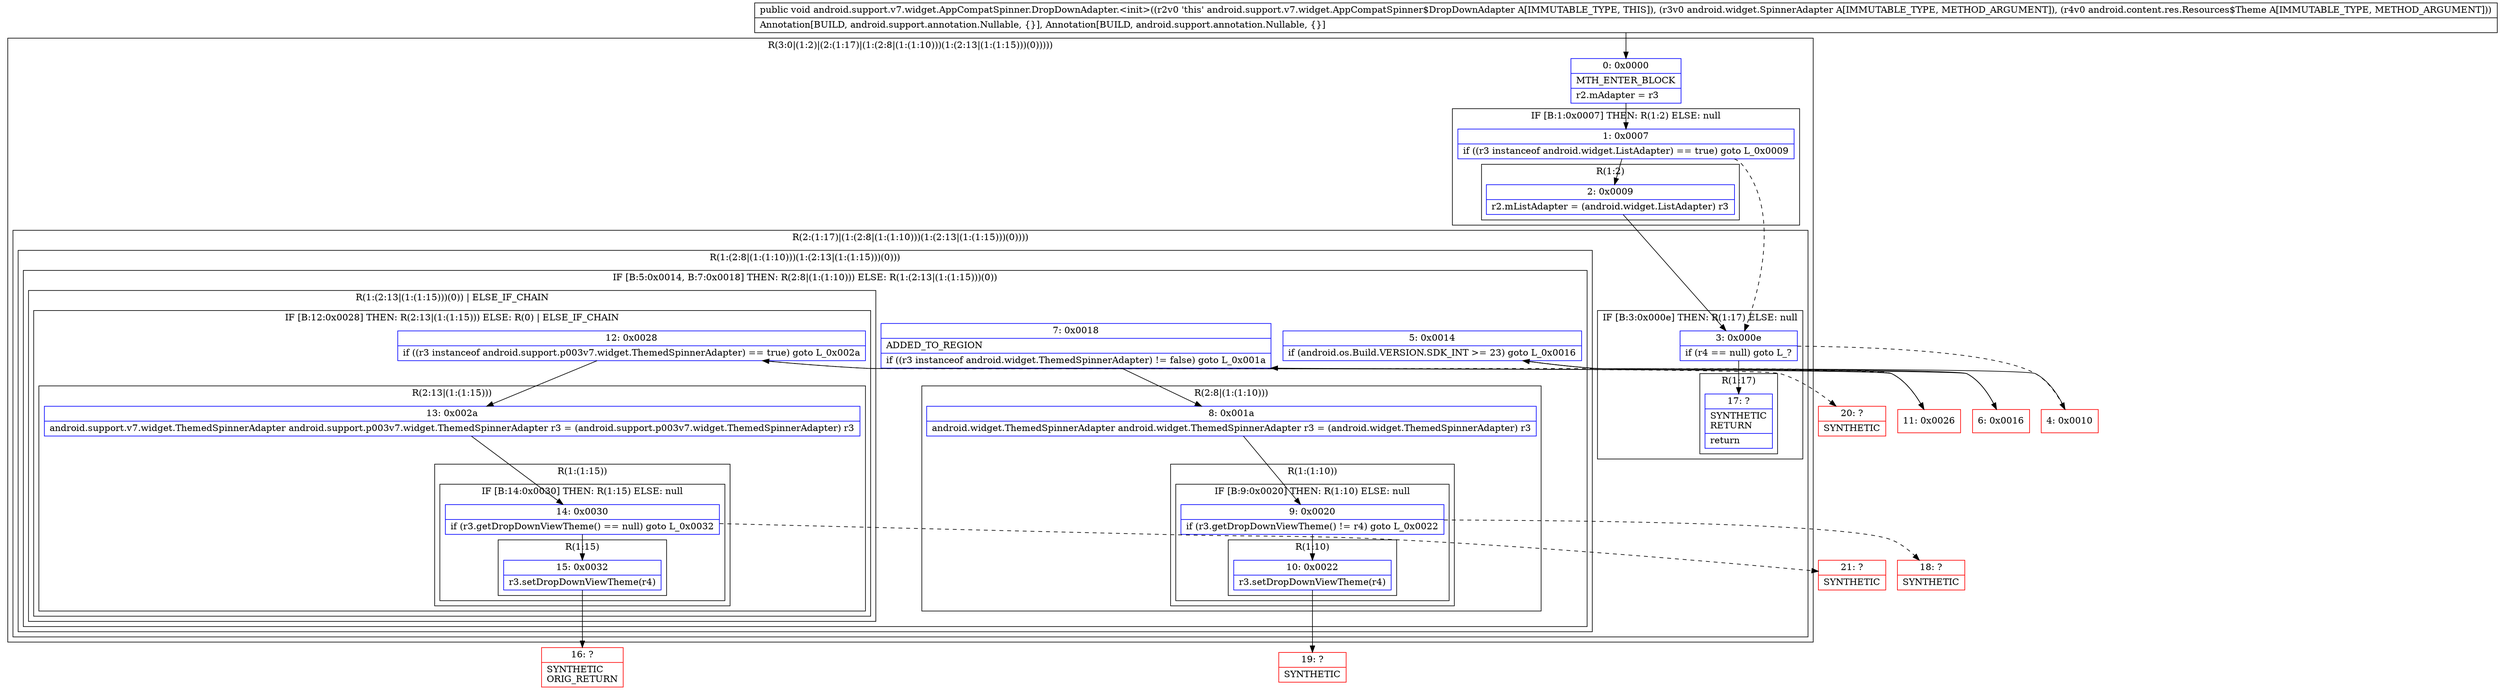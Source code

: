 digraph "CFG forandroid.support.v7.widget.AppCompatSpinner.DropDownAdapter.\<init\>(Landroid\/widget\/SpinnerAdapter;Landroid\/content\/res\/Resources$Theme;)V" {
subgraph cluster_Region_673805334 {
label = "R(3:0|(1:2)|(2:(1:17)|(1:(2:8|(1:(1:10)))(1:(2:13|(1:(1:15)))(0)))))";
node [shape=record,color=blue];
Node_0 [shape=record,label="{0\:\ 0x0000|MTH_ENTER_BLOCK\l|r2.mAdapter = r3\l}"];
subgraph cluster_IfRegion_1294291275 {
label = "IF [B:1:0x0007] THEN: R(1:2) ELSE: null";
node [shape=record,color=blue];
Node_1 [shape=record,label="{1\:\ 0x0007|if ((r3 instanceof android.widget.ListAdapter) == true) goto L_0x0009\l}"];
subgraph cluster_Region_89992420 {
label = "R(1:2)";
node [shape=record,color=blue];
Node_2 [shape=record,label="{2\:\ 0x0009|r2.mListAdapter = (android.widget.ListAdapter) r3\l}"];
}
}
subgraph cluster_Region_444235722 {
label = "R(2:(1:17)|(1:(2:8|(1:(1:10)))(1:(2:13|(1:(1:15)))(0))))";
node [shape=record,color=blue];
subgraph cluster_IfRegion_2039488855 {
label = "IF [B:3:0x000e] THEN: R(1:17) ELSE: null";
node [shape=record,color=blue];
Node_3 [shape=record,label="{3\:\ 0x000e|if (r4 == null) goto L_?\l}"];
subgraph cluster_Region_517511207 {
label = "R(1:17)";
node [shape=record,color=blue];
Node_17 [shape=record,label="{17\:\ ?|SYNTHETIC\lRETURN\l|return\l}"];
}
}
subgraph cluster_Region_1921953044 {
label = "R(1:(2:8|(1:(1:10)))(1:(2:13|(1:(1:15)))(0)))";
node [shape=record,color=blue];
subgraph cluster_IfRegion_994248864 {
label = "IF [B:5:0x0014, B:7:0x0018] THEN: R(2:8|(1:(1:10))) ELSE: R(1:(2:13|(1:(1:15)))(0))";
node [shape=record,color=blue];
Node_5 [shape=record,label="{5\:\ 0x0014|if (android.os.Build.VERSION.SDK_INT \>= 23) goto L_0x0016\l}"];
Node_7 [shape=record,label="{7\:\ 0x0018|ADDED_TO_REGION\l|if ((r3 instanceof android.widget.ThemedSpinnerAdapter) != false) goto L_0x001a\l}"];
subgraph cluster_Region_554343626 {
label = "R(2:8|(1:(1:10)))";
node [shape=record,color=blue];
Node_8 [shape=record,label="{8\:\ 0x001a|android.widget.ThemedSpinnerAdapter android.widget.ThemedSpinnerAdapter r3 = (android.widget.ThemedSpinnerAdapter) r3\l}"];
subgraph cluster_Region_1134627846 {
label = "R(1:(1:10))";
node [shape=record,color=blue];
subgraph cluster_IfRegion_1800822363 {
label = "IF [B:9:0x0020] THEN: R(1:10) ELSE: null";
node [shape=record,color=blue];
Node_9 [shape=record,label="{9\:\ 0x0020|if (r3.getDropDownViewTheme() != r4) goto L_0x0022\l}"];
subgraph cluster_Region_471905701 {
label = "R(1:10)";
node [shape=record,color=blue];
Node_10 [shape=record,label="{10\:\ 0x0022|r3.setDropDownViewTheme(r4)\l}"];
}
}
}
}
subgraph cluster_Region_425901557 {
label = "R(1:(2:13|(1:(1:15)))(0)) | ELSE_IF_CHAIN\l";
node [shape=record,color=blue];
subgraph cluster_IfRegion_511919552 {
label = "IF [B:12:0x0028] THEN: R(2:13|(1:(1:15))) ELSE: R(0) | ELSE_IF_CHAIN\l";
node [shape=record,color=blue];
Node_12 [shape=record,label="{12\:\ 0x0028|if ((r3 instanceof android.support.p003v7.widget.ThemedSpinnerAdapter) == true) goto L_0x002a\l}"];
subgraph cluster_Region_1612005488 {
label = "R(2:13|(1:(1:15)))";
node [shape=record,color=blue];
Node_13 [shape=record,label="{13\:\ 0x002a|android.support.v7.widget.ThemedSpinnerAdapter android.support.p003v7.widget.ThemedSpinnerAdapter r3 = (android.support.p003v7.widget.ThemedSpinnerAdapter) r3\l}"];
subgraph cluster_Region_1034311864 {
label = "R(1:(1:15))";
node [shape=record,color=blue];
subgraph cluster_IfRegion_83783651 {
label = "IF [B:14:0x0030] THEN: R(1:15) ELSE: null";
node [shape=record,color=blue];
Node_14 [shape=record,label="{14\:\ 0x0030|if (r3.getDropDownViewTheme() == null) goto L_0x0032\l}"];
subgraph cluster_Region_500298869 {
label = "R(1:15)";
node [shape=record,color=blue];
Node_15 [shape=record,label="{15\:\ 0x0032|r3.setDropDownViewTheme(r4)\l}"];
}
}
}
}
subgraph cluster_Region_1982640694 {
label = "R(0)";
node [shape=record,color=blue];
}
}
}
}
}
}
}
Node_4 [shape=record,color=red,label="{4\:\ 0x0010}"];
Node_6 [shape=record,color=red,label="{6\:\ 0x0016}"];
Node_11 [shape=record,color=red,label="{11\:\ 0x0026}"];
Node_16 [shape=record,color=red,label="{16\:\ ?|SYNTHETIC\lORIG_RETURN\l}"];
Node_18 [shape=record,color=red,label="{18\:\ ?|SYNTHETIC\l}"];
Node_19 [shape=record,color=red,label="{19\:\ ?|SYNTHETIC\l}"];
Node_20 [shape=record,color=red,label="{20\:\ ?|SYNTHETIC\l}"];
Node_21 [shape=record,color=red,label="{21\:\ ?|SYNTHETIC\l}"];
MethodNode[shape=record,label="{public void android.support.v7.widget.AppCompatSpinner.DropDownAdapter.\<init\>((r2v0 'this' android.support.v7.widget.AppCompatSpinner$DropDownAdapter A[IMMUTABLE_TYPE, THIS]), (r3v0 android.widget.SpinnerAdapter A[IMMUTABLE_TYPE, METHOD_ARGUMENT]), (r4v0 android.content.res.Resources$Theme A[IMMUTABLE_TYPE, METHOD_ARGUMENT]))  | Annotation[BUILD, android.support.annotation.Nullable, \{\}], Annotation[BUILD, android.support.annotation.Nullable, \{\}]\l}"];
MethodNode -> Node_0;
Node_0 -> Node_1;
Node_1 -> Node_2;
Node_1 -> Node_3[style=dashed];
Node_2 -> Node_3;
Node_3 -> Node_4[style=dashed];
Node_3 -> Node_17;
Node_5 -> Node_6;
Node_5 -> Node_11[style=dashed];
Node_7 -> Node_8;
Node_7 -> Node_11[style=dashed];
Node_8 -> Node_9;
Node_9 -> Node_10;
Node_9 -> Node_18[style=dashed];
Node_10 -> Node_19;
Node_12 -> Node_13;
Node_12 -> Node_20[style=dashed];
Node_13 -> Node_14;
Node_14 -> Node_15;
Node_14 -> Node_21[style=dashed];
Node_15 -> Node_16;
Node_4 -> Node_5;
Node_6 -> Node_7;
Node_11 -> Node_12;
}

